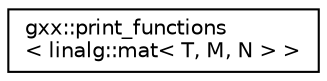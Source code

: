 digraph "Graphical Class Hierarchy"
{
  edge [fontname="Helvetica",fontsize="10",labelfontname="Helvetica",labelfontsize="10"];
  node [fontname="Helvetica",fontsize="10",shape=record];
  rankdir="LR";
  Node1 [label="gxx::print_functions\l\< linalg::mat\< T, M, N \> \>",height=0.2,width=0.4,color="black", fillcolor="white", style="filled",URL="$structgxx_1_1print__functions_3_01linalg_1_1mat_3_01T_00_01M_00_01N_01_4_01_4.html"];
}
